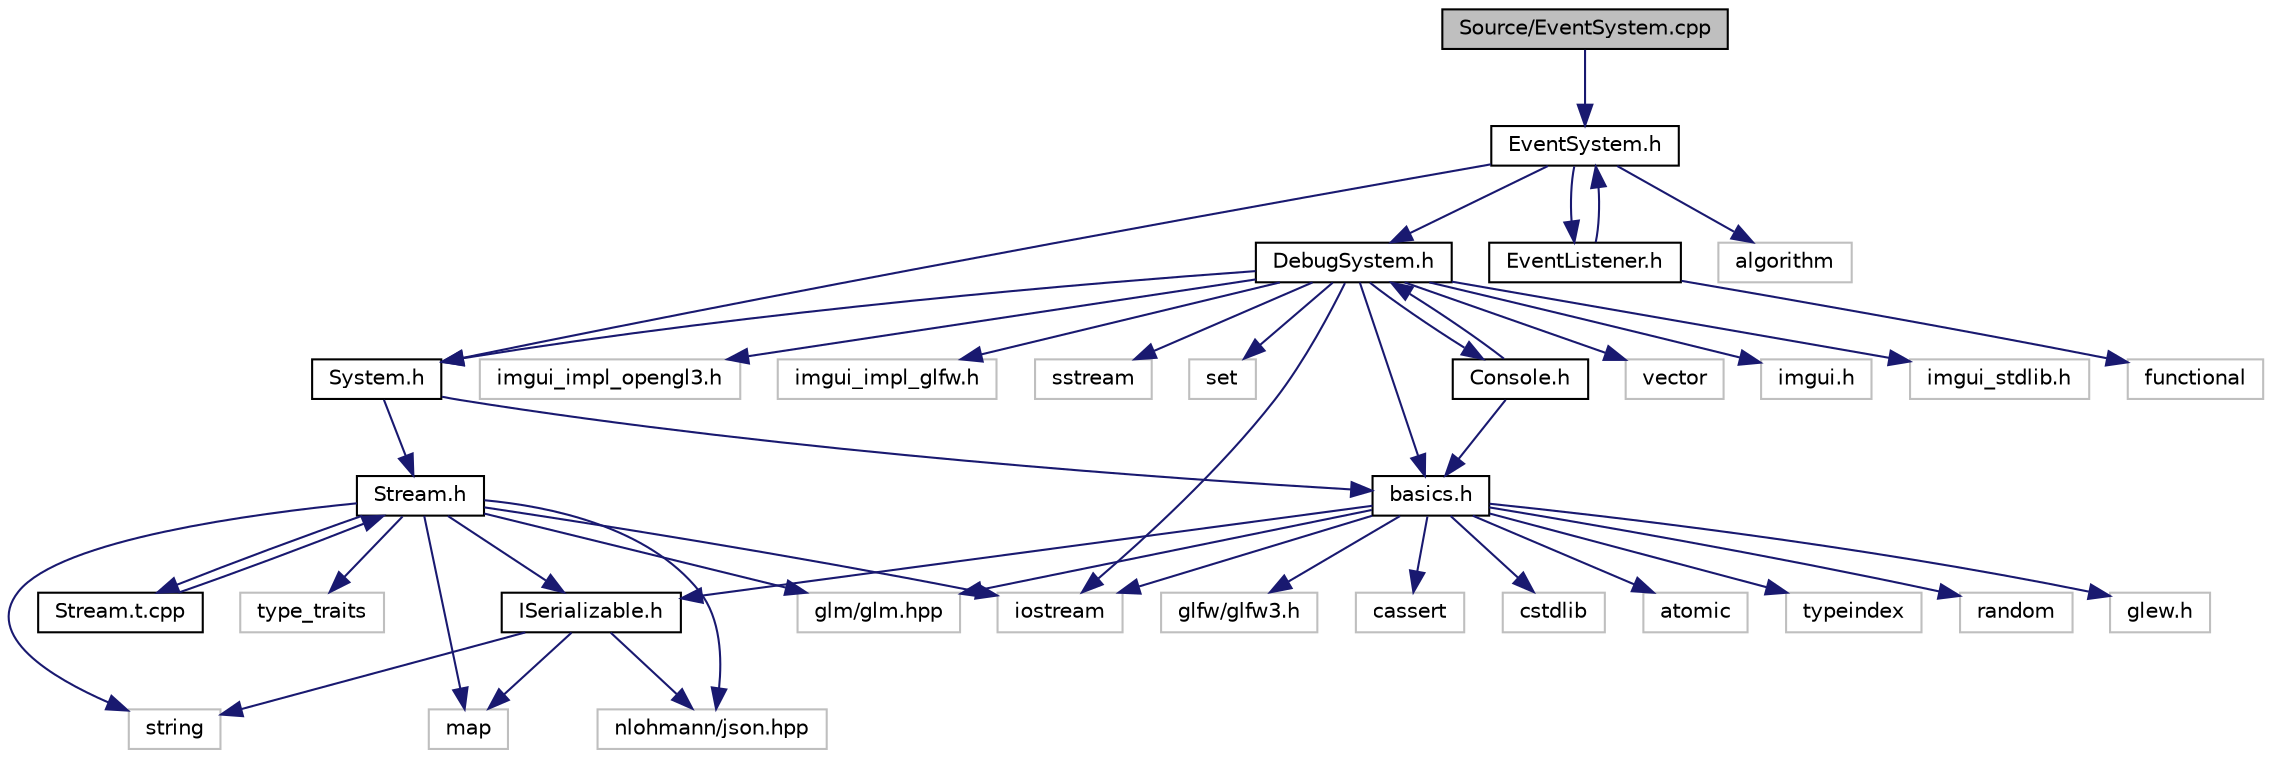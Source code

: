 digraph "Source/EventSystem.cpp"
{
 // LATEX_PDF_SIZE
  edge [fontname="Helvetica",fontsize="10",labelfontname="Helvetica",labelfontsize="10"];
  node [fontname="Helvetica",fontsize="10",shape=record];
  Node1 [label="Source/EventSystem.cpp",height=0.2,width=0.4,color="black", fillcolor="grey75", style="filled", fontcolor="black",tooltip="System that handles Events and EventListeners."];
  Node1 -> Node2 [color="midnightblue",fontsize="10",style="solid",fontname="Helvetica"];
  Node2 [label="EventSystem.h",height=0.2,width=0.4,color="black", fillcolor="white", style="filled",URL="$EventSystem_8h.html",tooltip="System that handles Events and EventListeners."];
  Node2 -> Node3 [color="midnightblue",fontsize="10",style="solid",fontname="Helvetica"];
  Node3 [label="System.h",height=0.2,width=0.4,color="black", fillcolor="white", style="filled",URL="$System_8h.html",tooltip="Base class for all Systems."];
  Node3 -> Node4 [color="midnightblue",fontsize="10",style="solid",fontname="Helvetica"];
  Node4 [label="basics.h",height=0.2,width=0.4,color="black", fillcolor="white", style="filled",URL="$basics_8h_source.html",tooltip=" "];
  Node4 -> Node5 [color="midnightblue",fontsize="10",style="solid",fontname="Helvetica"];
  Node5 [label="glew.h",height=0.2,width=0.4,color="grey75", fillcolor="white", style="filled",tooltip=" "];
  Node4 -> Node6 [color="midnightblue",fontsize="10",style="solid",fontname="Helvetica"];
  Node6 [label="glfw/glfw3.h",height=0.2,width=0.4,color="grey75", fillcolor="white", style="filled",tooltip=" "];
  Node4 -> Node7 [color="midnightblue",fontsize="10",style="solid",fontname="Helvetica"];
  Node7 [label="glm/glm.hpp",height=0.2,width=0.4,color="grey75", fillcolor="white", style="filled",tooltip=" "];
  Node4 -> Node8 [color="midnightblue",fontsize="10",style="solid",fontname="Helvetica"];
  Node8 [label="iostream",height=0.2,width=0.4,color="grey75", fillcolor="white", style="filled",tooltip=" "];
  Node4 -> Node9 [color="midnightblue",fontsize="10",style="solid",fontname="Helvetica"];
  Node9 [label="cassert",height=0.2,width=0.4,color="grey75", fillcolor="white", style="filled",tooltip=" "];
  Node4 -> Node10 [color="midnightblue",fontsize="10",style="solid",fontname="Helvetica"];
  Node10 [label="cstdlib",height=0.2,width=0.4,color="grey75", fillcolor="white", style="filled",tooltip=" "];
  Node4 -> Node11 [color="midnightblue",fontsize="10",style="solid",fontname="Helvetica"];
  Node11 [label="atomic",height=0.2,width=0.4,color="grey75", fillcolor="white", style="filled",tooltip=" "];
  Node4 -> Node12 [color="midnightblue",fontsize="10",style="solid",fontname="Helvetica"];
  Node12 [label="typeindex",height=0.2,width=0.4,color="grey75", fillcolor="white", style="filled",tooltip=" "];
  Node4 -> Node13 [color="midnightblue",fontsize="10",style="solid",fontname="Helvetica"];
  Node13 [label="random",height=0.2,width=0.4,color="grey75", fillcolor="white", style="filled",tooltip=" "];
  Node4 -> Node14 [color="midnightblue",fontsize="10",style="solid",fontname="Helvetica"];
  Node14 [label="ISerializable.h",height=0.2,width=0.4,color="black", fillcolor="white", style="filled",URL="$ISerializable_8h.html",tooltip="interface for all serializable objects"];
  Node14 -> Node15 [color="midnightblue",fontsize="10",style="solid",fontname="Helvetica"];
  Node15 [label="map",height=0.2,width=0.4,color="grey75", fillcolor="white", style="filled",tooltip=" "];
  Node14 -> Node16 [color="midnightblue",fontsize="10",style="solid",fontname="Helvetica"];
  Node16 [label="string",height=0.2,width=0.4,color="grey75", fillcolor="white", style="filled",tooltip=" "];
  Node14 -> Node17 [color="midnightblue",fontsize="10",style="solid",fontname="Helvetica"];
  Node17 [label="nlohmann/json.hpp",height=0.2,width=0.4,color="grey75", fillcolor="white", style="filled",tooltip=" "];
  Node3 -> Node18 [color="midnightblue",fontsize="10",style="solid",fontname="Helvetica"];
  Node18 [label="Stream.h",height=0.2,width=0.4,color="black", fillcolor="white", style="filled",URL="$Stream_8h.html",tooltip="JSON File reading/writing."];
  Node18 -> Node16 [color="midnightblue",fontsize="10",style="solid",fontname="Helvetica"];
  Node18 -> Node15 [color="midnightblue",fontsize="10",style="solid",fontname="Helvetica"];
  Node18 -> Node7 [color="midnightblue",fontsize="10",style="solid",fontname="Helvetica"];
  Node18 -> Node17 [color="midnightblue",fontsize="10",style="solid",fontname="Helvetica"];
  Node18 -> Node19 [color="midnightblue",fontsize="10",style="solid",fontname="Helvetica"];
  Node19 [label="type_traits",height=0.2,width=0.4,color="grey75", fillcolor="white", style="filled",tooltip=" "];
  Node18 -> Node8 [color="midnightblue",fontsize="10",style="solid",fontname="Helvetica"];
  Node18 -> Node14 [color="midnightblue",fontsize="10",style="solid",fontname="Helvetica"];
  Node18 -> Node20 [color="midnightblue",fontsize="10",style="solid",fontname="Helvetica"];
  Node20 [label="Stream.t.cpp",height=0.2,width=0.4,color="black", fillcolor="white", style="filled",URL="$Stream_8t_8cpp.html",tooltip="JSON File reading/writing."];
  Node20 -> Node18 [color="midnightblue",fontsize="10",style="solid",fontname="Helvetica"];
  Node2 -> Node21 [color="midnightblue",fontsize="10",style="solid",fontname="Helvetica"];
  Node21 [label="EventListener.h",height=0.2,width=0.4,color="black", fillcolor="white", style="filled",URL="$EventListener_8h.html",tooltip="class that listens for specific events from the EventSystem"];
  Node21 -> Node2 [color="midnightblue",fontsize="10",style="solid",fontname="Helvetica"];
  Node21 -> Node22 [color="midnightblue",fontsize="10",style="solid",fontname="Helvetica"];
  Node22 [label="functional",height=0.2,width=0.4,color="grey75", fillcolor="white", style="filled",tooltip=" "];
  Node2 -> Node23 [color="midnightblue",fontsize="10",style="solid",fontname="Helvetica"];
  Node23 [label="algorithm",height=0.2,width=0.4,color="grey75", fillcolor="white", style="filled",tooltip=" "];
  Node2 -> Node24 [color="midnightblue",fontsize="10",style="solid",fontname="Helvetica"];
  Node24 [label="DebugSystem.h",height=0.2,width=0.4,color="black", fillcolor="white", style="filled",URL="$DebugSystem_8h_source.html",tooltip=" "];
  Node24 -> Node4 [color="midnightblue",fontsize="10",style="solid",fontname="Helvetica"];
  Node24 -> Node3 [color="midnightblue",fontsize="10",style="solid",fontname="Helvetica"];
  Node24 -> Node25 [color="midnightblue",fontsize="10",style="solid",fontname="Helvetica"];
  Node25 [label="vector",height=0.2,width=0.4,color="grey75", fillcolor="white", style="filled",tooltip=" "];
  Node24 -> Node26 [color="midnightblue",fontsize="10",style="solid",fontname="Helvetica"];
  Node26 [label="imgui.h",height=0.2,width=0.4,color="grey75", fillcolor="white", style="filled",tooltip=" "];
  Node24 -> Node27 [color="midnightblue",fontsize="10",style="solid",fontname="Helvetica"];
  Node27 [label="imgui_stdlib.h",height=0.2,width=0.4,color="grey75", fillcolor="white", style="filled",tooltip=" "];
  Node24 -> Node28 [color="midnightblue",fontsize="10",style="solid",fontname="Helvetica"];
  Node28 [label="imgui_impl_opengl3.h",height=0.2,width=0.4,color="grey75", fillcolor="white", style="filled",tooltip=" "];
  Node24 -> Node29 [color="midnightblue",fontsize="10",style="solid",fontname="Helvetica"];
  Node29 [label="imgui_impl_glfw.h",height=0.2,width=0.4,color="grey75", fillcolor="white", style="filled",tooltip=" "];
  Node24 -> Node30 [color="midnightblue",fontsize="10",style="solid",fontname="Helvetica"];
  Node30 [label="Console.h",height=0.2,width=0.4,color="black", fillcolor="white", style="filled",URL="$Console_8h_source.html",tooltip=" "];
  Node30 -> Node4 [color="midnightblue",fontsize="10",style="solid",fontname="Helvetica"];
  Node30 -> Node24 [color="midnightblue",fontsize="10",style="solid",fontname="Helvetica"];
  Node24 -> Node8 [color="midnightblue",fontsize="10",style="solid",fontname="Helvetica"];
  Node24 -> Node31 [color="midnightblue",fontsize="10",style="solid",fontname="Helvetica"];
  Node31 [label="sstream",height=0.2,width=0.4,color="grey75", fillcolor="white", style="filled",tooltip=" "];
  Node24 -> Node32 [color="midnightblue",fontsize="10",style="solid",fontname="Helvetica"];
  Node32 [label="set",height=0.2,width=0.4,color="grey75", fillcolor="white", style="filled",tooltip=" "];
}
